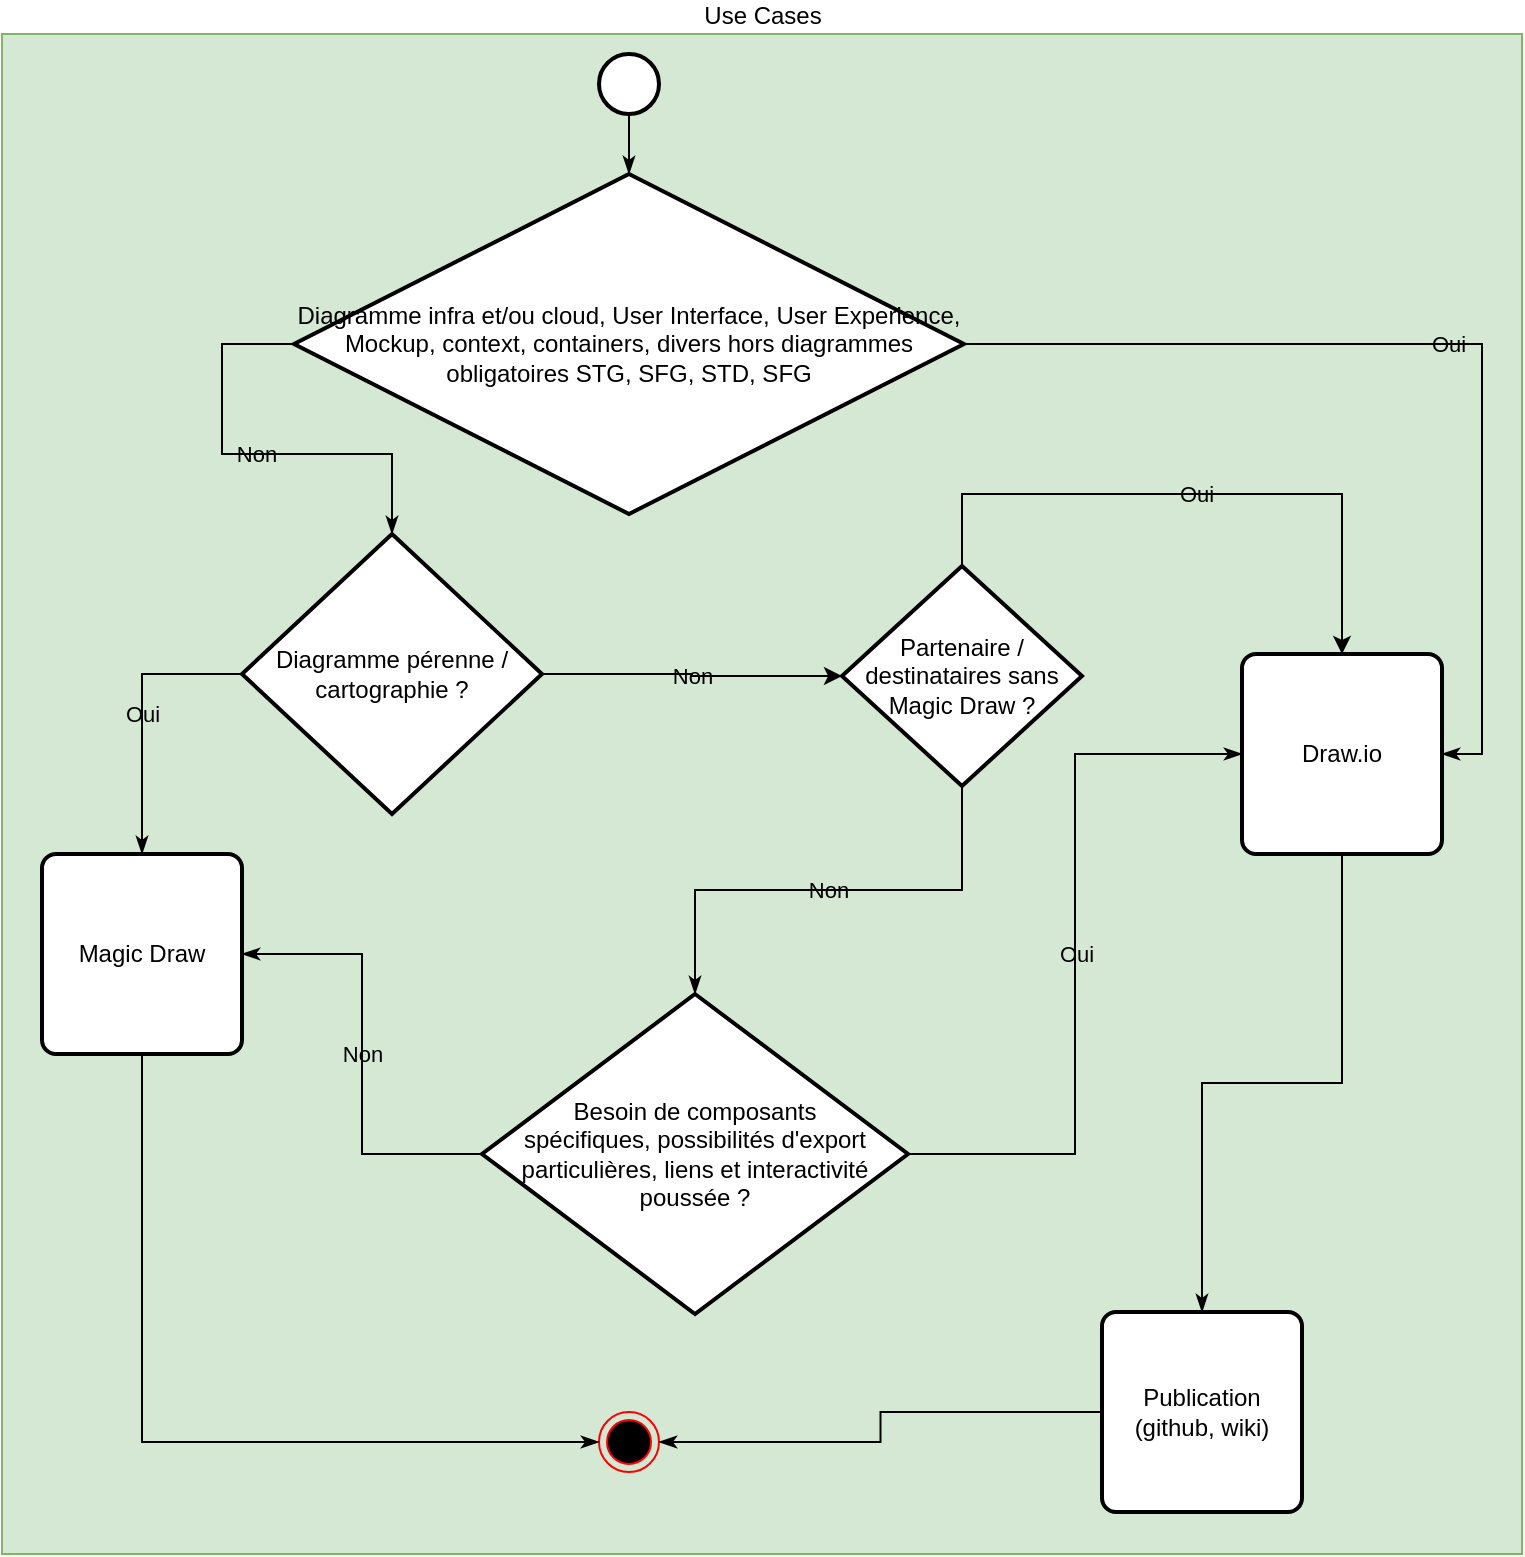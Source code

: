 <mxfile version="10.5.9" type="github"><diagram id="dGXG9EEw3VxxWfBzdiAl" name="Page-1"><mxGraphModel dx="943" dy="487" grid="1" gridSize="10" guides="1" tooltips="1" connect="1" arrows="1" fold="1" page="1" pageScale="1" pageWidth="827" pageHeight="1169" math="0" shadow="0"><root><mxCell id="0"/><mxCell id="1" parent="0"/><object label="Use Cases" Zone="RLE" id="9zKPd-A9BQUuMFw2OS1N-33"><mxCell style="verticalLabelPosition=top;verticalAlign=bottom;html=1;shape=mxgraph.basic.rect;fillColor=#d5e8d4;fillColor2=none;strokeColor=#82b366;strokeWidth=1;size=20;indent=5;connectable=0;labelPosition=center;align=center;" parent="1" vertex="1"><mxGeometry x="10" y="510" width="760" height="760" as="geometry"/></mxCell></object><mxCell id="9zKPd-A9BQUuMFw2OS1N-2" value="" style="ellipse;html=1;shape=endState;fillColor=#000000;strokeColor=#ff0000;" parent="1" vertex="1"><mxGeometry x="308.5" y="1199" width="30" height="30" as="geometry"/></mxCell><mxCell id="9zKPd-A9BQUuMFw2OS1N-21" style="edgeStyle=orthogonalEdgeStyle;rounded=0;orthogonalLoop=1;jettySize=auto;html=1;entryX=0.5;entryY=0;entryDx=0;entryDy=0;entryPerimeter=0;startArrow=none;startFill=0;startSize=0;endArrow=classicThin;endFill=1;strokeColor=#000000;" parent="1" source="9zKPd-A9BQUuMFw2OS1N-3" target="9zKPd-A9BQUuMFw2OS1N-19" edge="1"><mxGeometry relative="1" as="geometry"/></mxCell><mxCell id="9zKPd-A9BQUuMFw2OS1N-3" value="" style="strokeWidth=2;html=1;shape=mxgraph.flowchart.start_2;whiteSpace=wrap;" parent="1" vertex="1"><mxGeometry x="308.5" y="520" width="30" height="30" as="geometry"/></mxCell><mxCell id="9zKPd-A9BQUuMFw2OS1N-9" value="Non" style="edgeStyle=orthogonalEdgeStyle;rounded=0;orthogonalLoop=1;jettySize=auto;html=1;entryX=0;entryY=0.5;entryDx=0;entryDy=0;entryPerimeter=0;labelBackgroundColor=none;" parent="1" source="9zKPd-A9BQUuMFw2OS1N-4" target="9zKPd-A9BQUuMFw2OS1N-7" edge="1"><mxGeometry relative="1" as="geometry"/></mxCell><mxCell id="9zKPd-A9BQUuMFw2OS1N-16" value="Oui" style="edgeStyle=orthogonalEdgeStyle;rounded=0;orthogonalLoop=1;jettySize=auto;html=1;entryX=0.5;entryY=0;entryDx=0;entryDy=0;startArrow=none;startFill=0;startSize=0;endArrow=classicThin;endFill=1;strokeColor=#000000;exitX=0;exitY=0.5;exitDx=0;exitDy=0;exitPerimeter=0;labelBackgroundColor=none;" parent="1" source="9zKPd-A9BQUuMFw2OS1N-4" target="9zKPd-A9BQUuMFw2OS1N-15" edge="1"><mxGeometry relative="1" as="geometry"/></mxCell><mxCell id="9zKPd-A9BQUuMFw2OS1N-4" value="Diagramme pérenne / cartographie ?" style="strokeWidth=2;html=1;shape=mxgraph.flowchart.decision;whiteSpace=wrap;" parent="1" vertex="1"><mxGeometry x="130" y="760" width="150" height="140" as="geometry"/></mxCell><mxCell id="9zKPd-A9BQUuMFw2OS1N-10" value="Oui" style="edgeStyle=orthogonalEdgeStyle;rounded=0;orthogonalLoop=1;jettySize=auto;html=1;exitX=0.5;exitY=0;exitDx=0;exitDy=0;exitPerimeter=0;entryX=0.5;entryY=0;entryDx=0;entryDy=0;labelBackgroundColor=none;" parent="1" source="9zKPd-A9BQUuMFw2OS1N-7" target="9zKPd-A9BQUuMFw2OS1N-11" edge="1"><mxGeometry relative="1" as="geometry"><mxPoint x="650" y="855" as="targetPoint"/><Array as="points"><mxPoint x="490" y="740"/><mxPoint x="680" y="740"/></Array></mxGeometry></mxCell><mxCell id="9zKPd-A9BQUuMFw2OS1N-31" value="Non" style="edgeStyle=orthogonalEdgeStyle;rounded=0;orthogonalLoop=1;jettySize=auto;html=1;entryX=0.5;entryY=0;entryDx=0;entryDy=0;entryPerimeter=0;startArrow=none;startFill=0;startSize=0;endArrow=classicThin;endFill=1;strokeColor=#000000;labelBackgroundColor=none;" parent="1" source="9zKPd-A9BQUuMFw2OS1N-7" target="9zKPd-A9BQUuMFw2OS1N-30" edge="1"><mxGeometry relative="1" as="geometry"/></mxCell><mxCell id="9zKPd-A9BQUuMFw2OS1N-7" value="Partenaire / destinataires sans Magic Draw ?" style="strokeWidth=2;html=1;shape=mxgraph.flowchart.decision;whiteSpace=wrap;" parent="1" vertex="1"><mxGeometry x="430" y="776" width="120" height="110" as="geometry"/></mxCell><mxCell id="9zKPd-A9BQUuMFw2OS1N-12" style="rounded=0;orthogonalLoop=1;jettySize=auto;html=1;entryX=0.5;entryY=0;entryDx=0;entryDy=0;endArrow=classicThin;endFill=1;startArrow=none;startFill=0;strokeColor=#000000;startSize=0;edgeStyle=orthogonalEdgeStyle;" parent="1" source="9zKPd-A9BQUuMFw2OS1N-11" target="9zKPd-A9BQUuMFw2OS1N-13" edge="1"><mxGeometry relative="1" as="geometry"/></mxCell><mxCell id="9zKPd-A9BQUuMFw2OS1N-11" value="Draw.io" style="rounded=1;whiteSpace=wrap;html=1;absoluteArcSize=1;arcSize=14;strokeWidth=2;" parent="1" vertex="1"><mxGeometry x="630" y="820" width="100" height="100" as="geometry"/></mxCell><mxCell id="9zKPd-A9BQUuMFw2OS1N-14" style="edgeStyle=orthogonalEdgeStyle;rounded=0;orthogonalLoop=1;jettySize=auto;html=1;entryX=1;entryY=0.5;entryDx=0;entryDy=0;startArrow=none;startFill=0;startSize=0;endArrow=classicThin;endFill=1;strokeColor=#000000;" parent="1" source="9zKPd-A9BQUuMFw2OS1N-13" target="9zKPd-A9BQUuMFw2OS1N-2" edge="1"><mxGeometry relative="1" as="geometry"/></mxCell><mxCell id="9zKPd-A9BQUuMFw2OS1N-13" value="Publication&lt;br&gt;(github, wiki)&lt;br&gt;" style="rounded=1;whiteSpace=wrap;html=1;absoluteArcSize=1;arcSize=14;strokeWidth=2;" parent="1" vertex="1"><mxGeometry x="560" y="1149" width="100" height="100" as="geometry"/></mxCell><mxCell id="9zKPd-A9BQUuMFw2OS1N-17" style="edgeStyle=orthogonalEdgeStyle;rounded=0;orthogonalLoop=1;jettySize=auto;html=1;entryX=0;entryY=0.5;entryDx=0;entryDy=0;startArrow=none;startFill=0;startSize=0;endArrow=classicThin;endFill=1;strokeColor=#000000;exitX=0.5;exitY=1;exitDx=0;exitDy=0;" parent="1" source="9zKPd-A9BQUuMFw2OS1N-15" target="9zKPd-A9BQUuMFw2OS1N-2" edge="1"><mxGeometry relative="1" as="geometry"/></mxCell><mxCell id="9zKPd-A9BQUuMFw2OS1N-15" value="Magic Draw" style="rounded=1;whiteSpace=wrap;html=1;absoluteArcSize=1;arcSize=14;strokeWidth=2;" parent="1" vertex="1"><mxGeometry x="30" y="920" width="100" height="100" as="geometry"/></mxCell><mxCell id="9zKPd-A9BQUuMFw2OS1N-22" value="Non" style="edgeStyle=orthogonalEdgeStyle;rounded=0;orthogonalLoop=1;jettySize=auto;html=1;entryX=0.5;entryY=0;entryDx=0;entryDy=0;entryPerimeter=0;startArrow=none;startFill=0;startSize=0;endArrow=classicThin;endFill=1;strokeColor=#000000;exitX=0;exitY=0.5;exitDx=0;exitDy=0;exitPerimeter=0;labelBackgroundColor=none;" parent="1" source="9zKPd-A9BQUuMFw2OS1N-19" target="9zKPd-A9BQUuMFw2OS1N-4" edge="1"><mxGeometry relative="1" as="geometry"><Array as="points"><mxPoint x="120" y="665"/><mxPoint x="120" y="720"/><mxPoint x="205" y="720"/></Array></mxGeometry></mxCell><mxCell id="9zKPd-A9BQUuMFw2OS1N-29" value="Oui" style="edgeStyle=orthogonalEdgeStyle;rounded=0;orthogonalLoop=1;jettySize=auto;html=1;entryX=1;entryY=0.5;entryDx=0;entryDy=0;startArrow=none;startFill=0;startSize=0;endArrow=classicThin;endFill=1;strokeColor=#000000;labelBackgroundColor=none;" parent="1" source="9zKPd-A9BQUuMFw2OS1N-19" target="9zKPd-A9BQUuMFw2OS1N-11" edge="1"><mxGeometry relative="1" as="geometry"/></mxCell><mxCell id="9zKPd-A9BQUuMFw2OS1N-19" value="Diagramme infra et/ou cloud, User Interface, User Experience, Mockup, context, containers, divers hors diagrammes obligatoires STG, SFG, STD, SFG" style="strokeWidth=2;html=1;shape=mxgraph.flowchart.decision;whiteSpace=wrap;" parent="1" vertex="1"><mxGeometry x="156" y="580" width="335" height="170" as="geometry"/></mxCell><mxCell id="9zKPd-A9BQUuMFw2OS1N-32" value="Oui" style="edgeStyle=orthogonalEdgeStyle;rounded=0;orthogonalLoop=1;jettySize=auto;html=1;entryX=0;entryY=0.5;entryDx=0;entryDy=0;startArrow=none;startFill=0;startSize=0;endArrow=classicThin;endFill=1;strokeColor=#000000;labelBackgroundColor=none;" parent="1" source="9zKPd-A9BQUuMFw2OS1N-30" target="9zKPd-A9BQUuMFw2OS1N-11" edge="1"><mxGeometry relative="1" as="geometry"/></mxCell><mxCell id="9zKPd-A9BQUuMFw2OS1N-34" value="Non" style="edgeStyle=orthogonalEdgeStyle;rounded=0;orthogonalLoop=1;jettySize=auto;html=1;exitX=0;exitY=0.5;exitDx=0;exitDy=0;exitPerimeter=0;startArrow=none;startFill=0;startSize=0;endArrow=classicThin;endFill=1;strokeColor=#000000;labelBackgroundColor=none;" parent="1" source="9zKPd-A9BQUuMFw2OS1N-30" target="9zKPd-A9BQUuMFw2OS1N-15" edge="1"><mxGeometry relative="1" as="geometry"/></mxCell><mxCell id="9zKPd-A9BQUuMFw2OS1N-30" value="Besoin de composants&lt;br&gt;spécifiques, possibilités d'export particulières, liens et interactivité poussée ?" style="strokeWidth=2;html=1;shape=mxgraph.flowchart.decision;whiteSpace=wrap;" parent="1" vertex="1"><mxGeometry x="250" y="990" width="213" height="160" as="geometry"/></mxCell></root></mxGraphModel></diagram></mxfile>